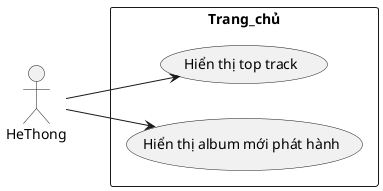 @startuml
left to right direction

actor HeThong as HT

rectangle Trang_chủ {
  usecase "Hiển thị top track" as TopTrack
  usecase "Hiển thị album mới phát hành" as AlbumNew
}
HT --> TopTrack 
HT --> AlbumNew

@enduml